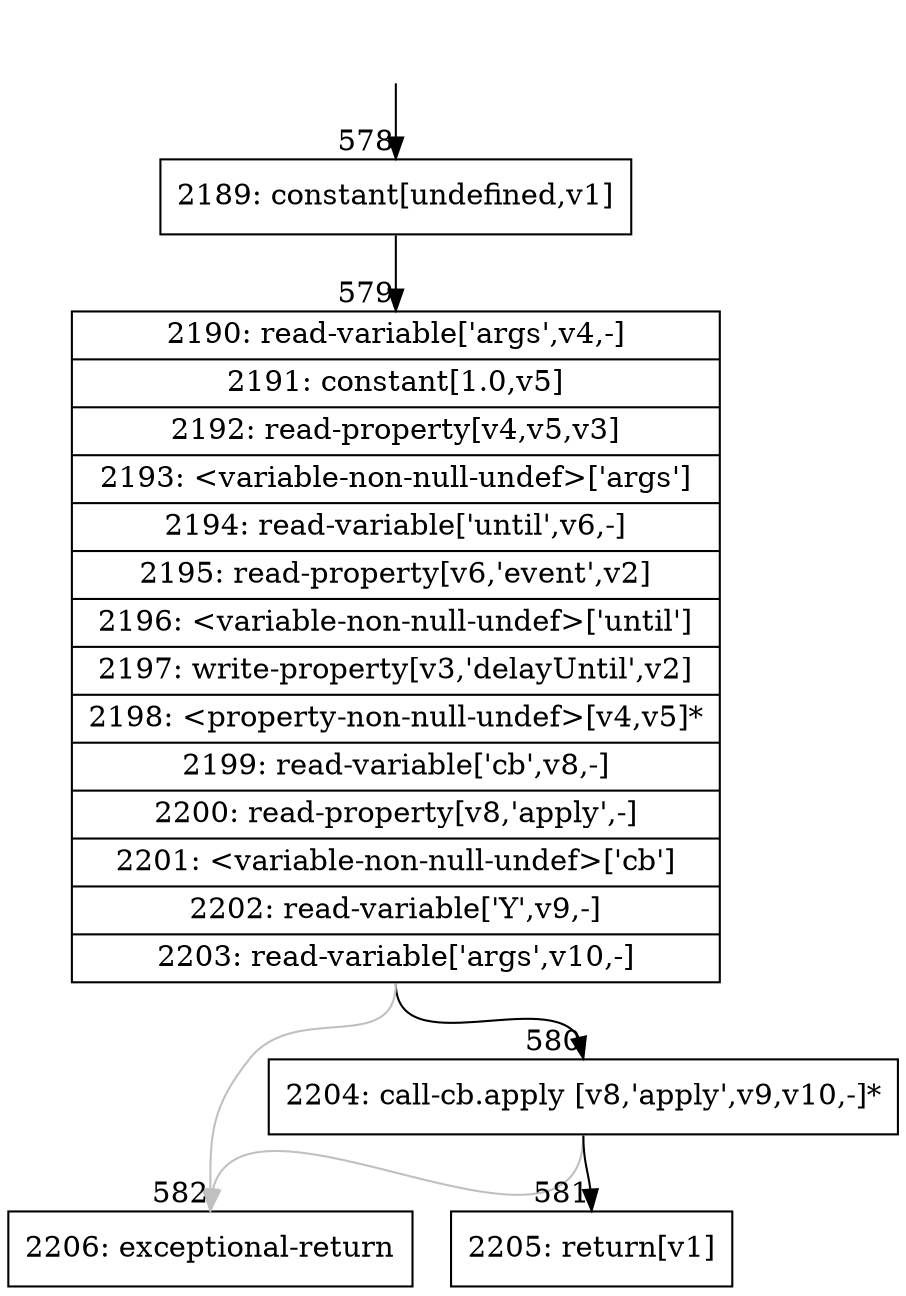 digraph {
rankdir="TD"
BB_entry24[shape=none,label=""];
BB_entry24 -> BB578 [tailport=s, headport=n, headlabel="    578"]
BB578 [shape=record label="{2189: constant[undefined,v1]}" ] 
BB578 -> BB579 [tailport=s, headport=n, headlabel="      579"]
BB579 [shape=record label="{2190: read-variable['args',v4,-]|2191: constant[1.0,v5]|2192: read-property[v4,v5,v3]|2193: \<variable-non-null-undef\>['args']|2194: read-variable['until',v6,-]|2195: read-property[v6,'event',v2]|2196: \<variable-non-null-undef\>['until']|2197: write-property[v3,'delayUntil',v2]|2198: \<property-non-null-undef\>[v4,v5]*|2199: read-variable['cb',v8,-]|2200: read-property[v8,'apply',-]|2201: \<variable-non-null-undef\>['cb']|2202: read-variable['Y',v9,-]|2203: read-variable['args',v10,-]}" ] 
BB579 -> BB580 [tailport=s, headport=n, headlabel="      580"]
BB579 -> BB582 [tailport=s, headport=n, color=gray, headlabel="      582"]
BB580 [shape=record label="{2204: call-cb.apply [v8,'apply',v9,v10,-]*}" ] 
BB580 -> BB581 [tailport=s, headport=n, headlabel="      581"]
BB580 -> BB582 [tailport=s, headport=n, color=gray]
BB581 [shape=record label="{2205: return[v1]}" ] 
BB582 [shape=record label="{2206: exceptional-return}" ] 
//#$~ 825
}

